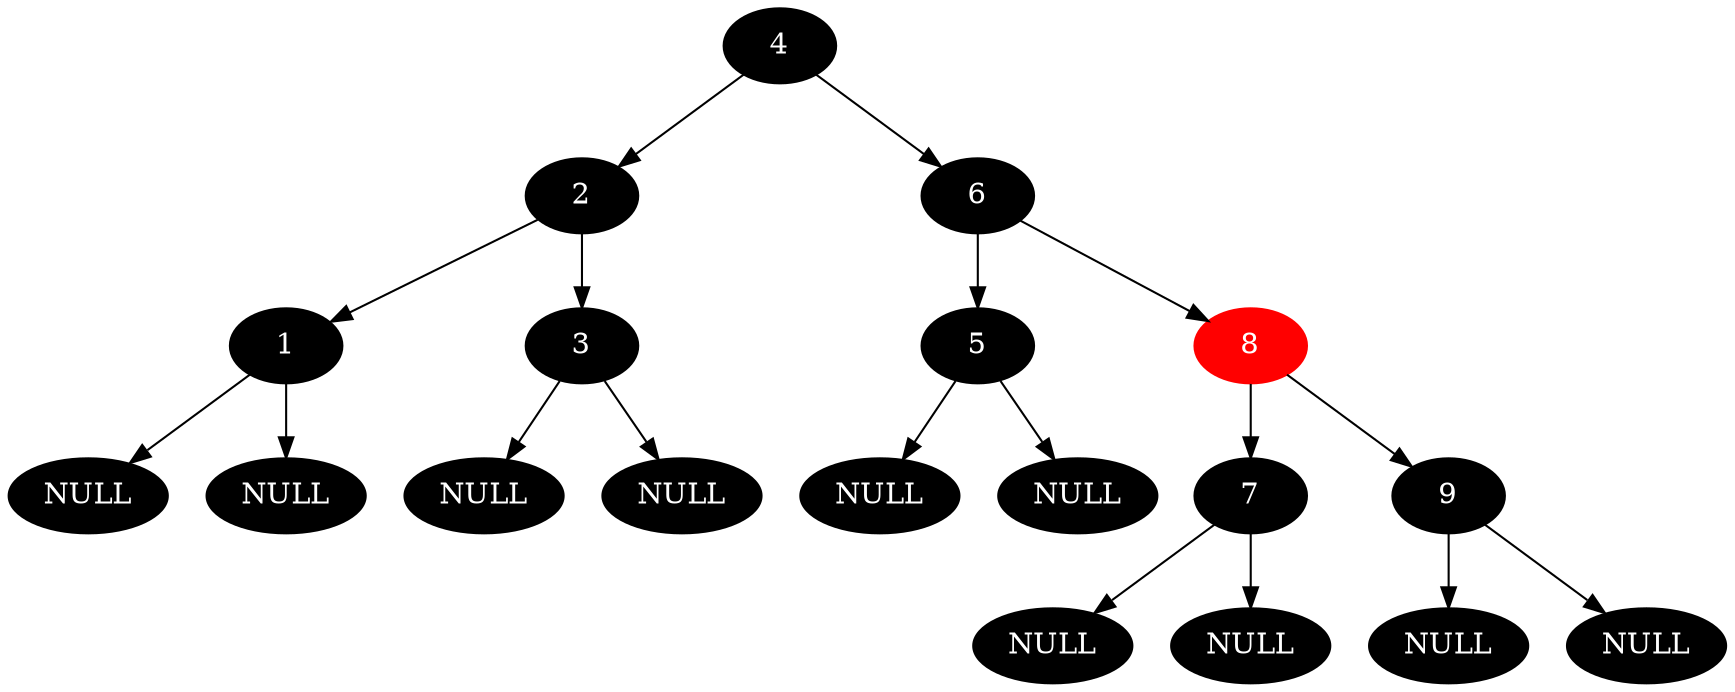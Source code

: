 digraph{
0[label="4",color=black,style=filled,fontcolor=white];
0 -> 1;
0 -> 2;
1[label="2",color=black,style=filled,fontcolor=white];
1 -> 3;
1 -> 4;
3[label="1",color=black,style=filled,fontcolor=white];
3 -> 7;
3 -> 8;
7[label="NULL",color=black,style=filled,fontcolor=white];
8[label="NULL",color=black,style=filled,fontcolor=white];
4[label="3",color=black,style=filled,fontcolor=white];
4 -> 9;
4 -> 10;
9[label="NULL",color=black,style=filled,fontcolor=white];
10[label="NULL",color=black,style=filled,fontcolor=white];
2[label="6",color=black,style=filled,fontcolor=white];
2 -> 5;
2 -> 6;
5[label="5",color=black,style=filled,fontcolor=white];
5 -> 11;
5 -> 12;
11[label="NULL",color=black,style=filled,fontcolor=white];
12[label="NULL",color=black,style=filled,fontcolor=white];
6[label="8",color=red,style=filled,fontcolor=white];
6 -> 13;
6 -> 14;
13[label="7",color=black,style=filled,fontcolor=white];
13 -> 27;
13 -> 28;
27[label="NULL",color=black,style=filled,fontcolor=white];
28[label="NULL",color=black,style=filled,fontcolor=white];
14[label="9",color=black,style=filled,fontcolor=white];
14 -> 29;
14 -> 30;
29[label="NULL",color=black,style=filled,fontcolor=white];
30[label="NULL",color=black,style=filled,fontcolor=white];
}
